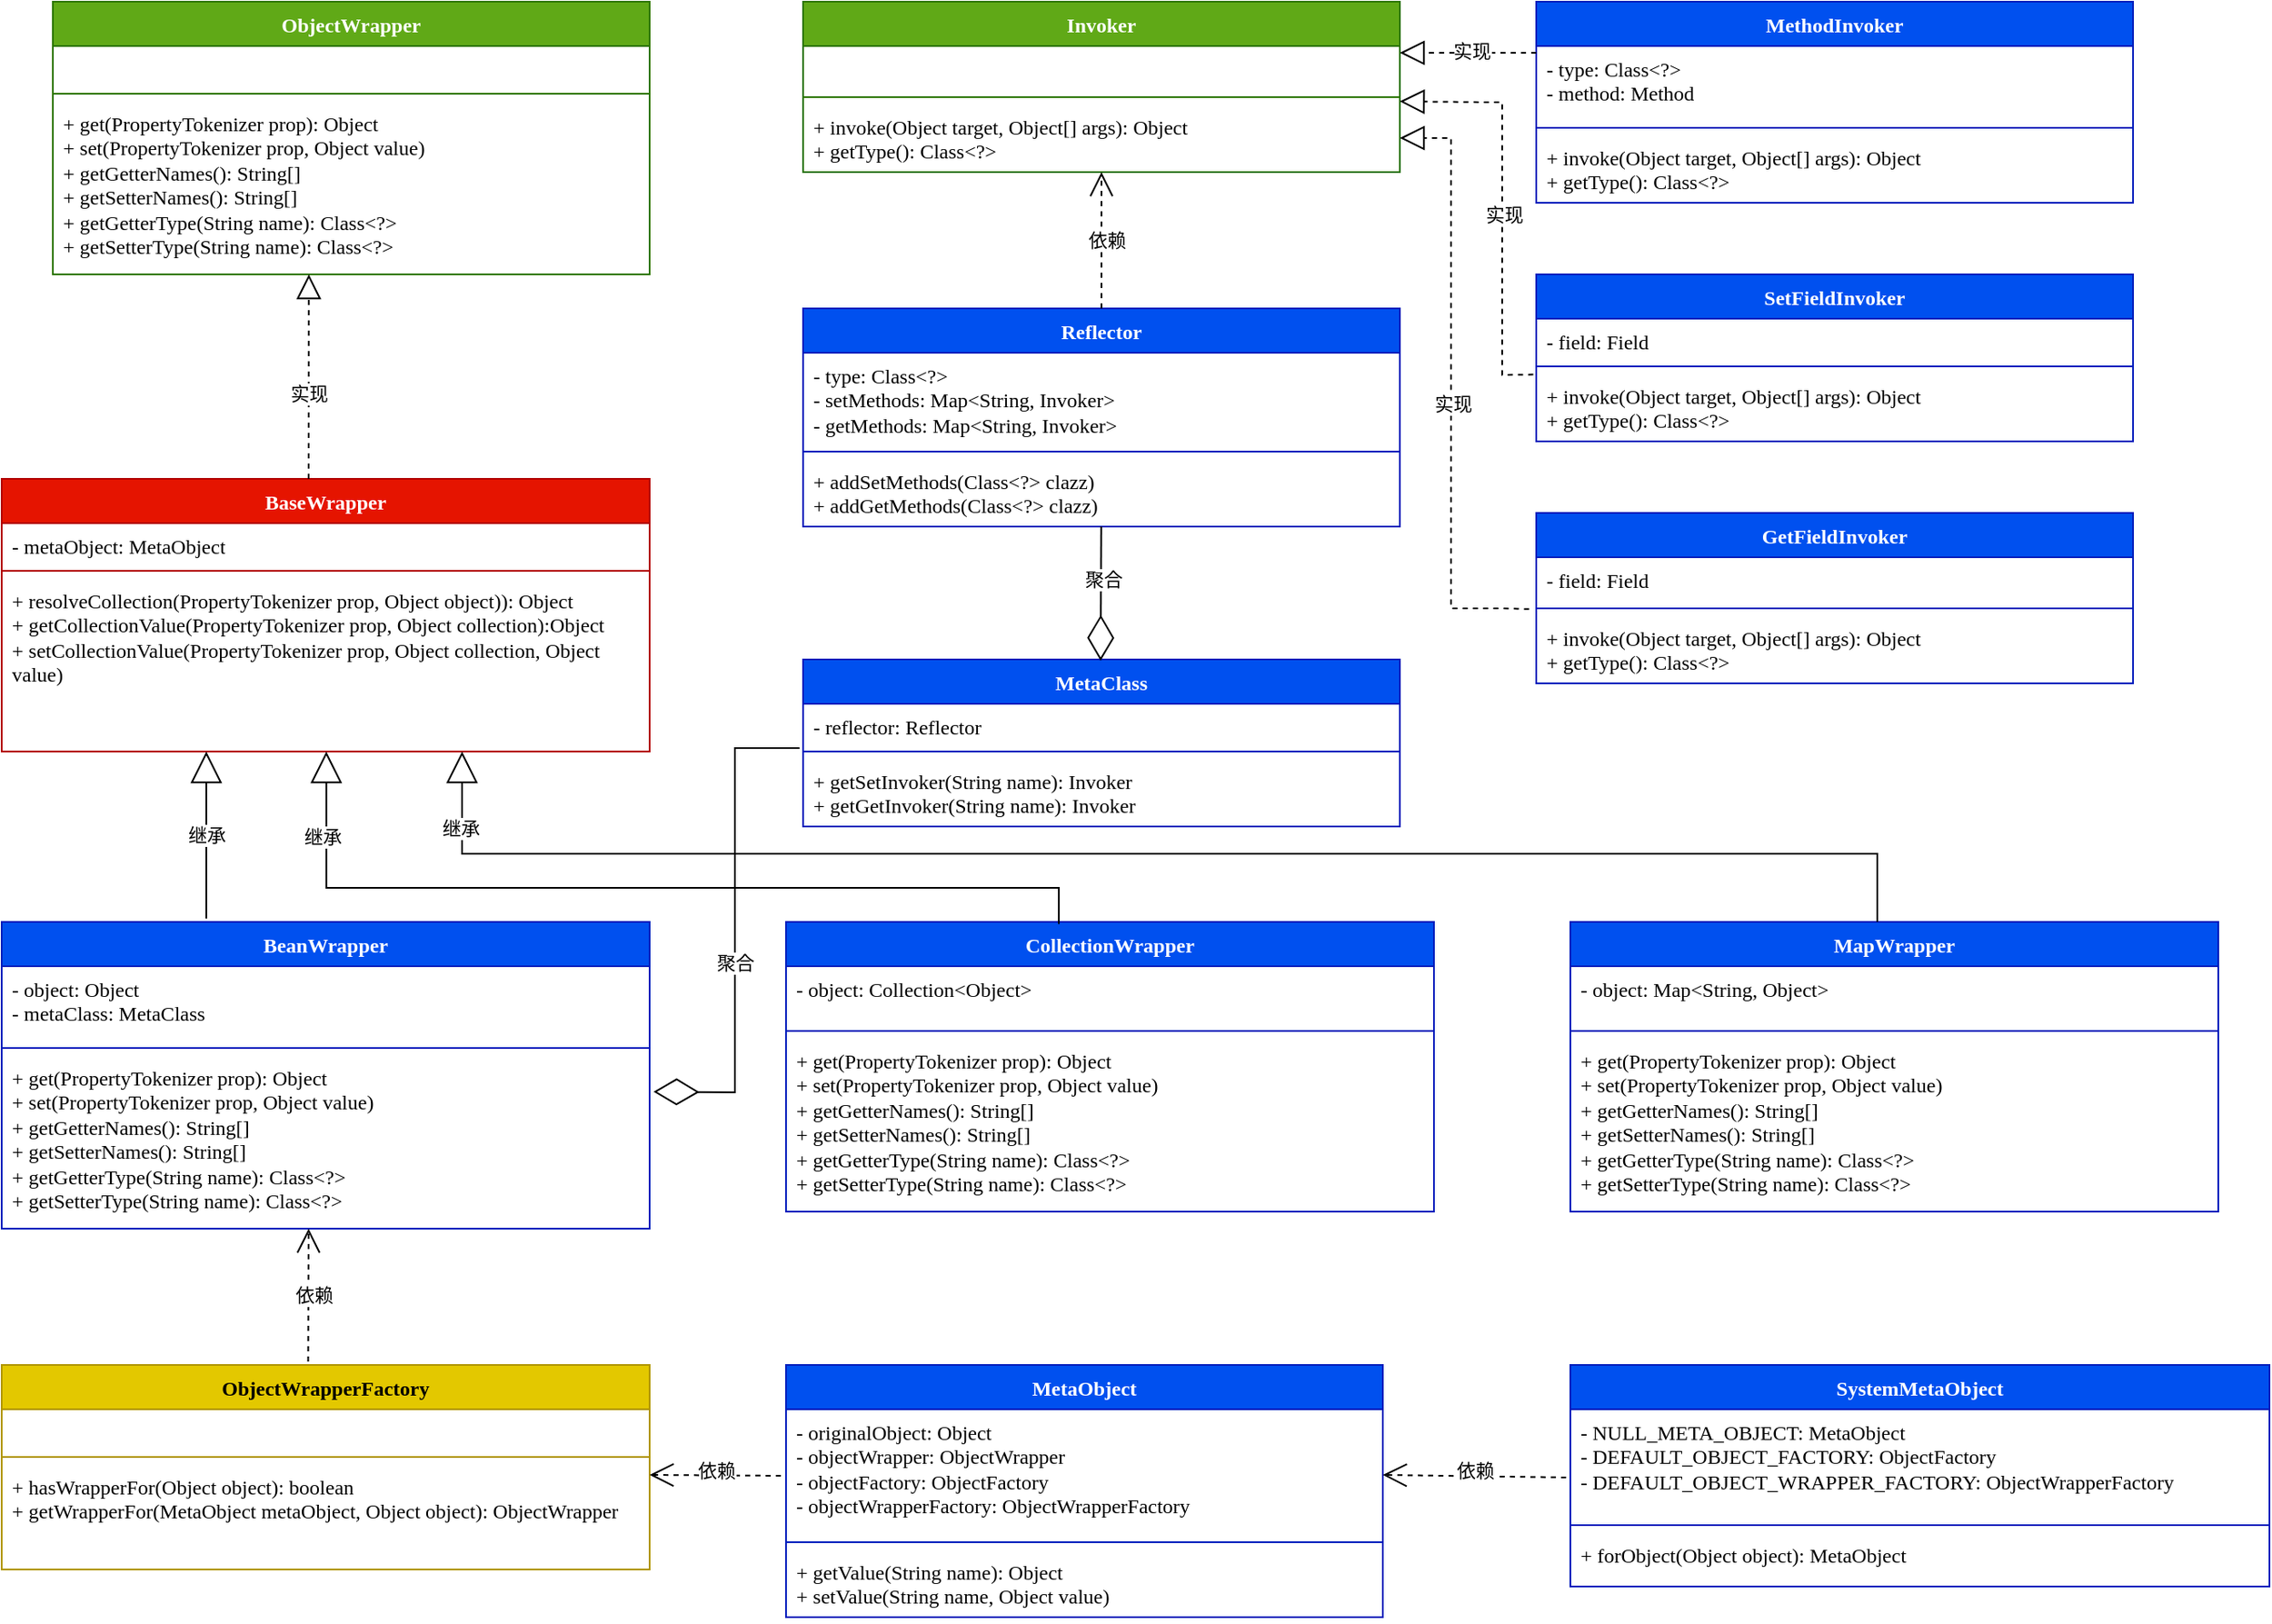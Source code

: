 <mxfile version="23.1.6" type="github">
  <diagram id="C5RBs43oDa-KdzZeNtuy" name="Page-1">
    <mxGraphModel dx="1877" dy="530" grid="1" gridSize="10" guides="1" tooltips="1" connect="1" arrows="1" fold="1" page="1" pageScale="1" pageWidth="827" pageHeight="1169" math="0" shadow="0">
      <root>
        <mxCell id="WIyWlLk6GJQsqaUBKTNV-0" />
        <mxCell id="WIyWlLk6GJQsqaUBKTNV-1" parent="WIyWlLk6GJQsqaUBKTNV-0" />
        <mxCell id="PHTcARnf6AAuARY0Qd6s-0" value="&lt;font face=&quot;Lucida Console&quot;&gt;Invoker&lt;/font&gt;" style="swimlane;fontStyle=1;align=center;verticalAlign=top;childLayout=stackLayout;horizontal=1;startSize=26;horizontalStack=0;resizeParent=1;resizeParentMax=0;resizeLast=0;collapsible=1;marginBottom=0;whiteSpace=wrap;html=1;fillColor=#60a917;fontColor=#ffffff;strokeColor=#2D7600;" vertex="1" parent="WIyWlLk6GJQsqaUBKTNV-1">
          <mxGeometry x="330" y="180" width="350" height="100" as="geometry" />
        </mxCell>
        <mxCell id="PHTcARnf6AAuARY0Qd6s-1" value="&amp;nbsp;" style="text;strokeColor=none;fillColor=none;align=left;verticalAlign=top;spacingLeft=4;spacingRight=4;overflow=hidden;rotatable=0;points=[[0,0.5],[1,0.5]];portConstraint=eastwest;whiteSpace=wrap;html=1;" vertex="1" parent="PHTcARnf6AAuARY0Qd6s-0">
          <mxGeometry y="26" width="350" height="26" as="geometry" />
        </mxCell>
        <mxCell id="PHTcARnf6AAuARY0Qd6s-2" value="" style="line;strokeWidth=1;fillColor=none;align=left;verticalAlign=middle;spacingTop=-1;spacingLeft=3;spacingRight=3;rotatable=0;labelPosition=right;points=[];portConstraint=eastwest;strokeColor=inherit;" vertex="1" parent="PHTcARnf6AAuARY0Qd6s-0">
          <mxGeometry y="52" width="350" height="8" as="geometry" />
        </mxCell>
        <mxCell id="PHTcARnf6AAuARY0Qd6s-3" value="&lt;font face=&quot;Lucida Console&quot;&gt;+ invoke(Object target, Object[] args): Object&lt;br&gt; + getType(): Class&amp;lt;?&amp;gt;&lt;/font&gt;&lt;font face=&quot;Lucida Console&quot;&gt;&lt;br&gt;&lt;/font&gt;" style="text;strokeColor=none;fillColor=none;align=left;verticalAlign=top;spacingLeft=4;spacingRight=4;overflow=hidden;rotatable=0;points=[[0,0.5],[1,0.5]];portConstraint=eastwest;whiteSpace=wrap;html=1;" vertex="1" parent="PHTcARnf6AAuARY0Qd6s-0">
          <mxGeometry y="60" width="350" height="40" as="geometry" />
        </mxCell>
        <mxCell id="PHTcARnf6AAuARY0Qd6s-4" value="&lt;font face=&quot;Lucida Console&quot;&gt;MethodInvoker&lt;/font&gt;" style="swimlane;fontStyle=1;align=center;verticalAlign=top;childLayout=stackLayout;horizontal=1;startSize=26;horizontalStack=0;resizeParent=1;resizeParentMax=0;resizeLast=0;collapsible=1;marginBottom=0;whiteSpace=wrap;html=1;fillColor=#0050ef;fontColor=#ffffff;strokeColor=#001DBC;" vertex="1" parent="WIyWlLk6GJQsqaUBKTNV-1">
          <mxGeometry x="760" y="180" width="350" height="118" as="geometry" />
        </mxCell>
        <mxCell id="PHTcARnf6AAuARY0Qd6s-5" value="&lt;font face=&quot;Lucida Console&quot;&gt;- type: Class&amp;lt;?&amp;gt;&lt;br&gt;- method: Method&lt;/font&gt;" style="text;strokeColor=none;fillColor=none;align=left;verticalAlign=top;spacingLeft=4;spacingRight=4;overflow=hidden;rotatable=0;points=[[0,0.5],[1,0.5]];portConstraint=eastwest;whiteSpace=wrap;html=1;" vertex="1" parent="PHTcARnf6AAuARY0Qd6s-4">
          <mxGeometry y="26" width="350" height="44" as="geometry" />
        </mxCell>
        <mxCell id="PHTcARnf6AAuARY0Qd6s-6" value="" style="line;strokeWidth=1;fillColor=none;align=left;verticalAlign=middle;spacingTop=-1;spacingLeft=3;spacingRight=3;rotatable=0;labelPosition=right;points=[];portConstraint=eastwest;strokeColor=inherit;" vertex="1" parent="PHTcARnf6AAuARY0Qd6s-4">
          <mxGeometry y="70" width="350" height="8" as="geometry" />
        </mxCell>
        <mxCell id="PHTcARnf6AAuARY0Qd6s-7" value="&lt;font face=&quot;Lucida Console&quot;&gt;+ invoke(Object target, Object[] args): Object&lt;br&gt; + getType(): Class&amp;lt;?&amp;gt;&lt;/font&gt;&lt;font face=&quot;Lucida Console&quot;&gt;&lt;br&gt;&lt;/font&gt;" style="text;strokeColor=none;fillColor=none;align=left;verticalAlign=top;spacingLeft=4;spacingRight=4;overflow=hidden;rotatable=0;points=[[0,0.5],[1,0.5]];portConstraint=eastwest;whiteSpace=wrap;html=1;" vertex="1" parent="PHTcARnf6AAuARY0Qd6s-4">
          <mxGeometry y="78" width="350" height="40" as="geometry" />
        </mxCell>
        <mxCell id="PHTcARnf6AAuARY0Qd6s-9" value="&lt;font face=&quot;Lucida Console&quot;&gt;SetFieldInvoker&lt;/font&gt;" style="swimlane;fontStyle=1;align=center;verticalAlign=top;childLayout=stackLayout;horizontal=1;startSize=26;horizontalStack=0;resizeParent=1;resizeParentMax=0;resizeLast=0;collapsible=1;marginBottom=0;whiteSpace=wrap;html=1;fillColor=#0050ef;fontColor=#ffffff;strokeColor=#001DBC;" vertex="1" parent="WIyWlLk6GJQsqaUBKTNV-1">
          <mxGeometry x="760" y="340" width="350" height="98" as="geometry" />
        </mxCell>
        <mxCell id="PHTcARnf6AAuARY0Qd6s-10" value="&lt;font face=&quot;Lucida Console&quot;&gt;- field: Field&lt;br&gt;&lt;/font&gt;" style="text;strokeColor=none;fillColor=none;align=left;verticalAlign=top;spacingLeft=4;spacingRight=4;overflow=hidden;rotatable=0;points=[[0,0.5],[1,0.5]];portConstraint=eastwest;whiteSpace=wrap;html=1;" vertex="1" parent="PHTcARnf6AAuARY0Qd6s-9">
          <mxGeometry y="26" width="350" height="24" as="geometry" />
        </mxCell>
        <mxCell id="PHTcARnf6AAuARY0Qd6s-11" value="" style="line;strokeWidth=1;fillColor=none;align=left;verticalAlign=middle;spacingTop=-1;spacingLeft=3;spacingRight=3;rotatable=0;labelPosition=right;points=[];portConstraint=eastwest;strokeColor=inherit;" vertex="1" parent="PHTcARnf6AAuARY0Qd6s-9">
          <mxGeometry y="50" width="350" height="8" as="geometry" />
        </mxCell>
        <mxCell id="PHTcARnf6AAuARY0Qd6s-12" value="&lt;font face=&quot;Lucida Console&quot;&gt;+ invoke(Object target, Object[] args): Object&lt;br&gt; + getType(): Class&amp;lt;?&amp;gt;&lt;/font&gt;&lt;font face=&quot;Lucida Console&quot;&gt;&lt;br&gt;&lt;/font&gt;" style="text;strokeColor=none;fillColor=none;align=left;verticalAlign=top;spacingLeft=4;spacingRight=4;overflow=hidden;rotatable=0;points=[[0,0.5],[1,0.5]];portConstraint=eastwest;whiteSpace=wrap;html=1;" vertex="1" parent="PHTcARnf6AAuARY0Qd6s-9">
          <mxGeometry y="58" width="350" height="40" as="geometry" />
        </mxCell>
        <mxCell id="PHTcARnf6AAuARY0Qd6s-14" value="&lt;font face=&quot;Lucida Console&quot;&gt;GetFieldInvoker&lt;/font&gt;" style="swimlane;fontStyle=1;align=center;verticalAlign=top;childLayout=stackLayout;horizontal=1;startSize=26;horizontalStack=0;resizeParent=1;resizeParentMax=0;resizeLast=0;collapsible=1;marginBottom=0;whiteSpace=wrap;html=1;fillColor=#0050ef;fontColor=#ffffff;strokeColor=#001DBC;" vertex="1" parent="WIyWlLk6GJQsqaUBKTNV-1">
          <mxGeometry x="760" y="480" width="350" height="100" as="geometry" />
        </mxCell>
        <mxCell id="PHTcARnf6AAuARY0Qd6s-15" value="&lt;font face=&quot;Lucida Console&quot;&gt;- field: Field&lt;/font&gt;" style="text;strokeColor=none;fillColor=none;align=left;verticalAlign=top;spacingLeft=4;spacingRight=4;overflow=hidden;rotatable=0;points=[[0,0.5],[1,0.5]];portConstraint=eastwest;whiteSpace=wrap;html=1;" vertex="1" parent="PHTcARnf6AAuARY0Qd6s-14">
          <mxGeometry y="26" width="350" height="26" as="geometry" />
        </mxCell>
        <mxCell id="PHTcARnf6AAuARY0Qd6s-16" value="" style="line;strokeWidth=1;fillColor=none;align=left;verticalAlign=middle;spacingTop=-1;spacingLeft=3;spacingRight=3;rotatable=0;labelPosition=right;points=[];portConstraint=eastwest;strokeColor=inherit;" vertex="1" parent="PHTcARnf6AAuARY0Qd6s-14">
          <mxGeometry y="52" width="350" height="8" as="geometry" />
        </mxCell>
        <mxCell id="PHTcARnf6AAuARY0Qd6s-17" value="&lt;font face=&quot;Lucida Console&quot;&gt;+ invoke(Object target, Object[] args): Object&lt;br&gt; + getType(): Class&amp;lt;?&amp;gt;&lt;/font&gt;&lt;font face=&quot;Lucida Console&quot;&gt;&lt;br&gt;&lt;/font&gt;" style="text;strokeColor=none;fillColor=none;align=left;verticalAlign=top;spacingLeft=4;spacingRight=4;overflow=hidden;rotatable=0;points=[[0,0.5],[1,0.5]];portConstraint=eastwest;whiteSpace=wrap;html=1;" vertex="1" parent="PHTcARnf6AAuARY0Qd6s-14">
          <mxGeometry y="60" width="350" height="40" as="geometry" />
        </mxCell>
        <mxCell id="PHTcARnf6AAuARY0Qd6s-19" value="&lt;font face=&quot;Lucida Console&quot;&gt;Reflector&lt;/font&gt;" style="swimlane;fontStyle=1;align=center;verticalAlign=top;childLayout=stackLayout;horizontal=1;startSize=26;horizontalStack=0;resizeParent=1;resizeParentMax=0;resizeLast=0;collapsible=1;marginBottom=0;whiteSpace=wrap;html=1;fillColor=#0050ef;fontColor=#ffffff;strokeColor=#001DBC;" vertex="1" parent="WIyWlLk6GJQsqaUBKTNV-1">
          <mxGeometry x="330" y="360" width="350" height="128" as="geometry" />
        </mxCell>
        <mxCell id="PHTcARnf6AAuARY0Qd6s-20" value="&lt;font face=&quot;Lucida Console&quot;&gt;- type: Class&amp;lt;?&amp;gt;&lt;br style=&quot;border-color: var(--border-color);&quot;&gt;- setMethods: Map&amp;lt;String, Invoker&amp;gt;&lt;br&gt;- getMethods:&amp;nbsp;Map&amp;lt;String, Invoker&amp;gt;&lt;/font&gt;" style="text;strokeColor=none;fillColor=none;align=left;verticalAlign=top;spacingLeft=4;spacingRight=4;overflow=hidden;rotatable=0;points=[[0,0.5],[1,0.5]];portConstraint=eastwest;whiteSpace=wrap;html=1;" vertex="1" parent="PHTcARnf6AAuARY0Qd6s-19">
          <mxGeometry y="26" width="350" height="54" as="geometry" />
        </mxCell>
        <mxCell id="PHTcARnf6AAuARY0Qd6s-21" value="" style="line;strokeWidth=1;fillColor=none;align=left;verticalAlign=middle;spacingTop=-1;spacingLeft=3;spacingRight=3;rotatable=0;labelPosition=right;points=[];portConstraint=eastwest;strokeColor=inherit;" vertex="1" parent="PHTcARnf6AAuARY0Qd6s-19">
          <mxGeometry y="80" width="350" height="8" as="geometry" />
        </mxCell>
        <mxCell id="PHTcARnf6AAuARY0Qd6s-22" value="&lt;font face=&quot;Lucida Console&quot;&gt;+ addSetMethods(Class&amp;lt;?&amp;gt; clazz)&lt;br&gt; +&amp;nbsp;&lt;/font&gt;&lt;font face=&quot;Lucida Console&quot;&gt;addGetMethods(Class&amp;lt;?&amp;gt; clazz)&lt;br&gt;&lt;/font&gt;" style="text;strokeColor=none;fillColor=none;align=left;verticalAlign=top;spacingLeft=4;spacingRight=4;overflow=hidden;rotatable=0;points=[[0,0.5],[1,0.5]];portConstraint=eastwest;whiteSpace=wrap;html=1;" vertex="1" parent="PHTcARnf6AAuARY0Qd6s-19">
          <mxGeometry y="88" width="350" height="40" as="geometry" />
        </mxCell>
        <mxCell id="PHTcARnf6AAuARY0Qd6s-24" value="&lt;font face=&quot;Lucida Console&quot;&gt;MetaClass&lt;/font&gt;" style="swimlane;fontStyle=1;align=center;verticalAlign=top;childLayout=stackLayout;horizontal=1;startSize=26;horizontalStack=0;resizeParent=1;resizeParentMax=0;resizeLast=0;collapsible=1;marginBottom=0;whiteSpace=wrap;html=1;fillColor=#0050ef;fontColor=#ffffff;strokeColor=#001DBC;" vertex="1" parent="WIyWlLk6GJQsqaUBKTNV-1">
          <mxGeometry x="330" y="566" width="350" height="98" as="geometry" />
        </mxCell>
        <mxCell id="PHTcARnf6AAuARY0Qd6s-25" value="&lt;font face=&quot;Lucida Console&quot;&gt;- reflector: Reflector&lt;/font&gt;&lt;font face=&quot;Lucida Console&quot;&gt;&lt;br&gt;&lt;/font&gt;" style="text;strokeColor=none;fillColor=none;align=left;verticalAlign=top;spacingLeft=4;spacingRight=4;overflow=hidden;rotatable=0;points=[[0,0.5],[1,0.5]];portConstraint=eastwest;whiteSpace=wrap;html=1;" vertex="1" parent="PHTcARnf6AAuARY0Qd6s-24">
          <mxGeometry y="26" width="350" height="24" as="geometry" />
        </mxCell>
        <mxCell id="PHTcARnf6AAuARY0Qd6s-26" value="" style="line;strokeWidth=1;fillColor=none;align=left;verticalAlign=middle;spacingTop=-1;spacingLeft=3;spacingRight=3;rotatable=0;labelPosition=right;points=[];portConstraint=eastwest;strokeColor=inherit;" vertex="1" parent="PHTcARnf6AAuARY0Qd6s-24">
          <mxGeometry y="50" width="350" height="8" as="geometry" />
        </mxCell>
        <mxCell id="PHTcARnf6AAuARY0Qd6s-27" value="&lt;font face=&quot;Lucida Console&quot;&gt;+ getSetInvoker(String name): Invoker&lt;br&gt; +&amp;nbsp;&lt;/font&gt;&lt;font face=&quot;Lucida Console&quot;&gt;getGetInvoker(String name): Invoker&lt;br&gt;&lt;/font&gt;" style="text;strokeColor=none;fillColor=none;align=left;verticalAlign=top;spacingLeft=4;spacingRight=4;overflow=hidden;rotatable=0;points=[[0,0.5],[1,0.5]];portConstraint=eastwest;whiteSpace=wrap;html=1;" vertex="1" parent="PHTcARnf6AAuARY0Qd6s-24">
          <mxGeometry y="58" width="350" height="40" as="geometry" />
        </mxCell>
        <mxCell id="PHTcARnf6AAuARY0Qd6s-35" value="&lt;font face=&quot;Lucida Console&quot;&gt;ObjectWrapper&lt;/font&gt;" style="swimlane;fontStyle=1;align=center;verticalAlign=top;childLayout=stackLayout;horizontal=1;startSize=26;horizontalStack=0;resizeParent=1;resizeParentMax=0;resizeLast=0;collapsible=1;marginBottom=0;whiteSpace=wrap;html=1;fillColor=#60a917;fontColor=#ffffff;strokeColor=#2D7600;" vertex="1" parent="WIyWlLk6GJQsqaUBKTNV-1">
          <mxGeometry x="-110" y="180" width="350" height="160" as="geometry" />
        </mxCell>
        <mxCell id="PHTcARnf6AAuARY0Qd6s-36" value="&lt;font face=&quot;Lucida Console&quot;&gt;&amp;nbsp;&lt;/font&gt;" style="text;strokeColor=none;fillColor=none;align=left;verticalAlign=top;spacingLeft=4;spacingRight=4;overflow=hidden;rotatable=0;points=[[0,0.5],[1,0.5]];portConstraint=eastwest;whiteSpace=wrap;html=1;" vertex="1" parent="PHTcARnf6AAuARY0Qd6s-35">
          <mxGeometry y="26" width="350" height="24" as="geometry" />
        </mxCell>
        <mxCell id="PHTcARnf6AAuARY0Qd6s-37" value="" style="line;strokeWidth=1;fillColor=none;align=left;verticalAlign=middle;spacingTop=-1;spacingLeft=3;spacingRight=3;rotatable=0;labelPosition=right;points=[];portConstraint=eastwest;strokeColor=inherit;" vertex="1" parent="PHTcARnf6AAuARY0Qd6s-35">
          <mxGeometry y="50" width="350" height="8" as="geometry" />
        </mxCell>
        <mxCell id="PHTcARnf6AAuARY0Qd6s-38" value="&lt;font face=&quot;Lucida Console&quot;&gt;+ get(PropertyTokenizer prop): Object&lt;br&gt; +&amp;nbsp;&lt;/font&gt;&lt;font face=&quot;Lucida Console&quot;&gt;set(PropertyTokenizer prop, Object value)&lt;br&gt;&lt;/font&gt;&lt;font style=&quot;border-color: var(--border-color);&quot; face=&quot;Lucida Console&quot;&gt;+ getGetterNames(): String[]&lt;br style=&quot;border-color: var(--border-color);&quot;&gt;+&amp;nbsp;&lt;/font&gt;&lt;font style=&quot;border-color: var(--border-color);&quot; face=&quot;Lucida Console&quot;&gt;getSetterNames(): String[]&lt;/font&gt;&lt;font face=&quot;Lucida Console&quot;&gt;&lt;br&gt;&lt;/font&gt;&lt;font style=&quot;border-color: var(--border-color);&quot; face=&quot;Lucida Console&quot;&gt;+ getGetterType(String name): Class&amp;lt;?&amp;gt;&lt;br style=&quot;border-color: var(--border-color);&quot;&gt;+&amp;nbsp;&lt;/font&gt;&lt;font style=&quot;border-color: var(--border-color);&quot; face=&quot;Lucida Console&quot;&gt;getSetterType(String name): Class&amp;lt;?&amp;gt;&lt;/font&gt;&lt;font face=&quot;Lucida Console&quot;&gt;&lt;br&gt;&lt;br&gt;&lt;br&gt;&lt;/font&gt;" style="text;strokeColor=none;fillColor=none;align=left;verticalAlign=top;spacingLeft=4;spacingRight=4;overflow=hidden;rotatable=0;points=[[0,0.5],[1,0.5]];portConstraint=eastwest;whiteSpace=wrap;html=1;" vertex="1" parent="PHTcARnf6AAuARY0Qd6s-35">
          <mxGeometry y="58" width="350" height="102" as="geometry" />
        </mxCell>
        <mxCell id="PHTcARnf6AAuARY0Qd6s-39" value="&lt;font face=&quot;Lucida Console&quot;&gt;BaseWrapper&lt;/font&gt;" style="swimlane;fontStyle=1;align=center;verticalAlign=top;childLayout=stackLayout;horizontal=1;startSize=26;horizontalStack=0;resizeParent=1;resizeParentMax=0;resizeLast=0;collapsible=1;marginBottom=0;whiteSpace=wrap;html=1;fillColor=#e51400;fontColor=#ffffff;strokeColor=#B20000;" vertex="1" parent="WIyWlLk6GJQsqaUBKTNV-1">
          <mxGeometry x="-140" y="460" width="380" height="160" as="geometry" />
        </mxCell>
        <mxCell id="PHTcARnf6AAuARY0Qd6s-40" value="&lt;font face=&quot;Lucida Console&quot;&gt;- metaObject: MetaObject&lt;br&gt;&lt;/font&gt;" style="text;strokeColor=none;fillColor=none;align=left;verticalAlign=top;spacingLeft=4;spacingRight=4;overflow=hidden;rotatable=0;points=[[0,0.5],[1,0.5]];portConstraint=eastwest;whiteSpace=wrap;html=1;" vertex="1" parent="PHTcARnf6AAuARY0Qd6s-39">
          <mxGeometry y="26" width="380" height="24" as="geometry" />
        </mxCell>
        <mxCell id="PHTcARnf6AAuARY0Qd6s-41" value="" style="line;strokeWidth=1;fillColor=none;align=left;verticalAlign=middle;spacingTop=-1;spacingLeft=3;spacingRight=3;rotatable=0;labelPosition=right;points=[];portConstraint=eastwest;strokeColor=inherit;" vertex="1" parent="PHTcARnf6AAuARY0Qd6s-39">
          <mxGeometry y="50" width="380" height="8" as="geometry" />
        </mxCell>
        <mxCell id="PHTcARnf6AAuARY0Qd6s-42" value="&lt;font face=&quot;Lucida Console&quot;&gt;+ resolveCollection(PropertyTokenizer prop, Object object)): Object&lt;br&gt; +&amp;nbsp;&lt;/font&gt;&lt;font face=&quot;Lucida Console&quot;&gt;getCollectionValue(PropertyTokenizer prop, Object collection):Object&lt;br&gt;&lt;/font&gt;&lt;font style=&quot;border-color: var(--border-color);&quot; face=&quot;Lucida Console&quot;&gt;+ setCollectionValue(PropertyTokenizer prop, Object collection, Object value)&lt;/font&gt;&lt;font face=&quot;Lucida Console&quot;&gt;&lt;br&gt;&lt;br&gt;&lt;br&gt;&lt;/font&gt;" style="text;strokeColor=none;fillColor=none;align=left;verticalAlign=top;spacingLeft=4;spacingRight=4;overflow=hidden;rotatable=0;points=[[0,0.5],[1,0.5]];portConstraint=eastwest;whiteSpace=wrap;html=1;" vertex="1" parent="PHTcARnf6AAuARY0Qd6s-39">
          <mxGeometry y="58" width="380" height="102" as="geometry" />
        </mxCell>
        <mxCell id="PHTcARnf6AAuARY0Qd6s-49" value="&lt;font face=&quot;Lucida Console&quot;&gt;BeanWrapper&lt;/font&gt;" style="swimlane;fontStyle=1;align=center;verticalAlign=top;childLayout=stackLayout;horizontal=1;startSize=26;horizontalStack=0;resizeParent=1;resizeParentMax=0;resizeLast=0;collapsible=1;marginBottom=0;whiteSpace=wrap;html=1;fillColor=#0050ef;fontColor=#ffffff;strokeColor=#001DBC;" vertex="1" parent="WIyWlLk6GJQsqaUBKTNV-1">
          <mxGeometry x="-140" y="720" width="380" height="180" as="geometry" />
        </mxCell>
        <mxCell id="PHTcARnf6AAuARY0Qd6s-50" value="&lt;font face=&quot;Lucida Console&quot;&gt;- object: Object&lt;br style=&quot;border-color: var(--border-color);&quot;&gt;- metaClass: MetaClass&lt;br&gt;&lt;/font&gt;" style="text;strokeColor=none;fillColor=none;align=left;verticalAlign=top;spacingLeft=4;spacingRight=4;overflow=hidden;rotatable=0;points=[[0,0.5],[1,0.5]];portConstraint=eastwest;whiteSpace=wrap;html=1;" vertex="1" parent="PHTcARnf6AAuARY0Qd6s-49">
          <mxGeometry y="26" width="380" height="44" as="geometry" />
        </mxCell>
        <mxCell id="PHTcARnf6AAuARY0Qd6s-51" value="" style="line;strokeWidth=1;fillColor=none;align=left;verticalAlign=middle;spacingTop=-1;spacingLeft=3;spacingRight=3;rotatable=0;labelPosition=right;points=[];portConstraint=eastwest;strokeColor=inherit;" vertex="1" parent="PHTcARnf6AAuARY0Qd6s-49">
          <mxGeometry y="70" width="380" height="8" as="geometry" />
        </mxCell>
        <mxCell id="PHTcARnf6AAuARY0Qd6s-52" value="&lt;font face=&quot;Lucida Console&quot;&gt;+ get(PropertyTokenizer prop): Object&lt;br&gt; +&amp;nbsp;&lt;/font&gt;&lt;font face=&quot;Lucida Console&quot;&gt;set(PropertyTokenizer prop, Object value)&lt;br&gt;&lt;/font&gt;&lt;font style=&quot;border-color: var(--border-color);&quot; face=&quot;Lucida Console&quot;&gt;+ getGetterNames(): String[]&lt;br style=&quot;border-color: var(--border-color);&quot;&gt;+&amp;nbsp;&lt;/font&gt;&lt;font style=&quot;border-color: var(--border-color);&quot; face=&quot;Lucida Console&quot;&gt;getSetterNames(): String[]&lt;/font&gt;&lt;font face=&quot;Lucida Console&quot;&gt;&lt;br&gt;&lt;/font&gt;&lt;font style=&quot;border-color: var(--border-color);&quot; face=&quot;Lucida Console&quot;&gt;+ getGetterType(String name): Class&amp;lt;?&amp;gt;&lt;br style=&quot;border-color: var(--border-color);&quot;&gt;+&amp;nbsp;&lt;/font&gt;&lt;font style=&quot;border-color: var(--border-color);&quot; face=&quot;Lucida Console&quot;&gt;getSetterType(String name): Class&amp;lt;?&amp;gt;&lt;/font&gt;&lt;font face=&quot;Lucida Console&quot;&gt;&lt;br&gt;&lt;br&gt;&lt;br&gt;&lt;/font&gt;" style="text;strokeColor=none;fillColor=none;align=left;verticalAlign=top;spacingLeft=4;spacingRight=4;overflow=hidden;rotatable=0;points=[[0,0.5],[1,0.5]];portConstraint=eastwest;whiteSpace=wrap;html=1;" vertex="1" parent="PHTcARnf6AAuARY0Qd6s-49">
          <mxGeometry y="78" width="380" height="102" as="geometry" />
        </mxCell>
        <mxCell id="PHTcARnf6AAuARY0Qd6s-53" value="&lt;font face=&quot;Lucida Console&quot;&gt;CollectionWrapper&lt;/font&gt;" style="swimlane;fontStyle=1;align=center;verticalAlign=top;childLayout=stackLayout;horizontal=1;startSize=26;horizontalStack=0;resizeParent=1;resizeParentMax=0;resizeLast=0;collapsible=1;marginBottom=0;whiteSpace=wrap;html=1;fillColor=#0050ef;fontColor=#ffffff;strokeColor=#001DBC;" vertex="1" parent="WIyWlLk6GJQsqaUBKTNV-1">
          <mxGeometry x="320" y="720" width="380" height="170" as="geometry" />
        </mxCell>
        <mxCell id="PHTcARnf6AAuARY0Qd6s-54" value="&lt;font face=&quot;Lucida Console&quot;&gt;- object: Collection&amp;lt;Object&amp;gt;&lt;br&gt;&lt;/font&gt;" style="text;strokeColor=none;fillColor=none;align=left;verticalAlign=top;spacingLeft=4;spacingRight=4;overflow=hidden;rotatable=0;points=[[0,0.5],[1,0.5]];portConstraint=eastwest;whiteSpace=wrap;html=1;" vertex="1" parent="PHTcARnf6AAuARY0Qd6s-53">
          <mxGeometry y="26" width="380" height="34" as="geometry" />
        </mxCell>
        <mxCell id="PHTcARnf6AAuARY0Qd6s-55" value="" style="line;strokeWidth=1;fillColor=none;align=left;verticalAlign=middle;spacingTop=-1;spacingLeft=3;spacingRight=3;rotatable=0;labelPosition=right;points=[];portConstraint=eastwest;strokeColor=inherit;" vertex="1" parent="PHTcARnf6AAuARY0Qd6s-53">
          <mxGeometry y="60" width="380" height="8" as="geometry" />
        </mxCell>
        <mxCell id="PHTcARnf6AAuARY0Qd6s-56" value="&lt;font face=&quot;Lucida Console&quot;&gt;+ get(PropertyTokenizer prop): Object&lt;br&gt; +&amp;nbsp;&lt;/font&gt;&lt;font face=&quot;Lucida Console&quot;&gt;set(PropertyTokenizer prop, Object value)&lt;br&gt;&lt;/font&gt;&lt;font style=&quot;border-color: var(--border-color);&quot; face=&quot;Lucida Console&quot;&gt;+ getGetterNames(): String[]&lt;br style=&quot;border-color: var(--border-color);&quot;&gt;+&amp;nbsp;&lt;/font&gt;&lt;font style=&quot;border-color: var(--border-color);&quot; face=&quot;Lucida Console&quot;&gt;getSetterNames(): String[]&lt;/font&gt;&lt;font face=&quot;Lucida Console&quot;&gt;&lt;br&gt;&lt;/font&gt;&lt;font style=&quot;border-color: var(--border-color);&quot; face=&quot;Lucida Console&quot;&gt;+ getGetterType(String name): Class&amp;lt;?&amp;gt;&lt;br style=&quot;border-color: var(--border-color);&quot;&gt;+&amp;nbsp;&lt;/font&gt;&lt;font style=&quot;border-color: var(--border-color);&quot; face=&quot;Lucida Console&quot;&gt;getSetterType(String name): Class&amp;lt;?&amp;gt;&lt;/font&gt;&lt;font face=&quot;Lucida Console&quot;&gt;&lt;br&gt;&lt;br&gt;&lt;br&gt;&lt;/font&gt;" style="text;strokeColor=none;fillColor=none;align=left;verticalAlign=top;spacingLeft=4;spacingRight=4;overflow=hidden;rotatable=0;points=[[0,0.5],[1,0.5]];portConstraint=eastwest;whiteSpace=wrap;html=1;" vertex="1" parent="PHTcARnf6AAuARY0Qd6s-53">
          <mxGeometry y="68" width="380" height="102" as="geometry" />
        </mxCell>
        <mxCell id="PHTcARnf6AAuARY0Qd6s-59" value="&lt;font face=&quot;Lucida Console&quot;&gt;MapWrapper&lt;/font&gt;" style="swimlane;fontStyle=1;align=center;verticalAlign=top;childLayout=stackLayout;horizontal=1;startSize=26;horizontalStack=0;resizeParent=1;resizeParentMax=0;resizeLast=0;collapsible=1;marginBottom=0;whiteSpace=wrap;html=1;fillColor=#0050ef;fontColor=#ffffff;strokeColor=#001DBC;" vertex="1" parent="WIyWlLk6GJQsqaUBKTNV-1">
          <mxGeometry x="780" y="720" width="380" height="170" as="geometry" />
        </mxCell>
        <mxCell id="PHTcARnf6AAuARY0Qd6s-60" value="&lt;font face=&quot;Lucida Console&quot;&gt;- object: Map&amp;lt;String, Object&amp;gt;&lt;br&gt;&lt;/font&gt;" style="text;strokeColor=none;fillColor=none;align=left;verticalAlign=top;spacingLeft=4;spacingRight=4;overflow=hidden;rotatable=0;points=[[0,0.5],[1,0.5]];portConstraint=eastwest;whiteSpace=wrap;html=1;" vertex="1" parent="PHTcARnf6AAuARY0Qd6s-59">
          <mxGeometry y="26" width="380" height="34" as="geometry" />
        </mxCell>
        <mxCell id="PHTcARnf6AAuARY0Qd6s-61" value="" style="line;strokeWidth=1;fillColor=none;align=left;verticalAlign=middle;spacingTop=-1;spacingLeft=3;spacingRight=3;rotatable=0;labelPosition=right;points=[];portConstraint=eastwest;strokeColor=inherit;" vertex="1" parent="PHTcARnf6AAuARY0Qd6s-59">
          <mxGeometry y="60" width="380" height="8" as="geometry" />
        </mxCell>
        <mxCell id="PHTcARnf6AAuARY0Qd6s-62" value="&lt;font face=&quot;Lucida Console&quot;&gt;+ get(PropertyTokenizer prop): Object&lt;br&gt; +&amp;nbsp;&lt;/font&gt;&lt;font face=&quot;Lucida Console&quot;&gt;set(PropertyTokenizer prop, Object value)&lt;br&gt;&lt;/font&gt;&lt;font style=&quot;border-color: var(--border-color);&quot; face=&quot;Lucida Console&quot;&gt;+ getGetterNames(): String[]&lt;br style=&quot;border-color: var(--border-color);&quot;&gt;+&amp;nbsp;&lt;/font&gt;&lt;font style=&quot;border-color: var(--border-color);&quot; face=&quot;Lucida Console&quot;&gt;getSetterNames(): String[]&lt;/font&gt;&lt;font face=&quot;Lucida Console&quot;&gt;&lt;br&gt;&lt;/font&gt;&lt;font style=&quot;border-color: var(--border-color);&quot; face=&quot;Lucida Console&quot;&gt;+ getGetterType(String name): Class&amp;lt;?&amp;gt;&lt;br style=&quot;border-color: var(--border-color);&quot;&gt;+&amp;nbsp;&lt;/font&gt;&lt;font style=&quot;border-color: var(--border-color);&quot; face=&quot;Lucida Console&quot;&gt;getSetterType(String name): Class&amp;lt;?&amp;gt;&lt;/font&gt;&lt;font face=&quot;Lucida Console&quot;&gt;&lt;br&gt;&lt;br&gt;&lt;br&gt;&lt;/font&gt;" style="text;strokeColor=none;fillColor=none;align=left;verticalAlign=top;spacingLeft=4;spacingRight=4;overflow=hidden;rotatable=0;points=[[0,0.5],[1,0.5]];portConstraint=eastwest;whiteSpace=wrap;html=1;" vertex="1" parent="PHTcARnf6AAuARY0Qd6s-59">
          <mxGeometry y="68" width="380" height="102" as="geometry" />
        </mxCell>
        <mxCell id="PHTcARnf6AAuARY0Qd6s-64" value="&lt;font face=&quot;Lucida Console&quot;&gt;ObjectWrapperFactory&lt;/font&gt;" style="swimlane;fontStyle=1;align=center;verticalAlign=top;childLayout=stackLayout;horizontal=1;startSize=26;horizontalStack=0;resizeParent=1;resizeParentMax=0;resizeLast=0;collapsible=1;marginBottom=0;whiteSpace=wrap;html=1;fillColor=#e3c800;fontColor=#000000;strokeColor=#B09500;" vertex="1" parent="WIyWlLk6GJQsqaUBKTNV-1">
          <mxGeometry x="-140" y="980" width="380" height="120" as="geometry" />
        </mxCell>
        <mxCell id="PHTcARnf6AAuARY0Qd6s-65" value="&lt;font face=&quot;Lucida Console&quot;&gt;&amp;nbsp;&lt;br&gt;&lt;/font&gt;" style="text;strokeColor=none;fillColor=none;align=left;verticalAlign=top;spacingLeft=4;spacingRight=4;overflow=hidden;rotatable=0;points=[[0,0.5],[1,0.5]];portConstraint=eastwest;whiteSpace=wrap;html=1;" vertex="1" parent="PHTcARnf6AAuARY0Qd6s-64">
          <mxGeometry y="26" width="380" height="24" as="geometry" />
        </mxCell>
        <mxCell id="PHTcARnf6AAuARY0Qd6s-66" value="" style="line;strokeWidth=1;fillColor=none;align=left;verticalAlign=middle;spacingTop=-1;spacingLeft=3;spacingRight=3;rotatable=0;labelPosition=right;points=[];portConstraint=eastwest;strokeColor=inherit;" vertex="1" parent="PHTcARnf6AAuARY0Qd6s-64">
          <mxGeometry y="50" width="380" height="8" as="geometry" />
        </mxCell>
        <mxCell id="PHTcARnf6AAuARY0Qd6s-67" value="&lt;font face=&quot;Lucida Console&quot;&gt;+ hasWrapperFor(Object object): boolean&lt;br&gt; +&amp;nbsp;&lt;/font&gt;&lt;font face=&quot;Lucida Console&quot;&gt;getWrapperFor(MetaObject metaObject, Object object): ObjectWrapper&lt;/font&gt;&lt;font face=&quot;Lucida Console&quot;&gt;&lt;br&gt;&lt;br&gt;&lt;br&gt;&lt;/font&gt;" style="text;strokeColor=none;fillColor=none;align=left;verticalAlign=top;spacingLeft=4;spacingRight=4;overflow=hidden;rotatable=0;points=[[0,0.5],[1,0.5]];portConstraint=eastwest;whiteSpace=wrap;html=1;" vertex="1" parent="PHTcARnf6AAuARY0Qd6s-64">
          <mxGeometry y="58" width="380" height="62" as="geometry" />
        </mxCell>
        <mxCell id="PHTcARnf6AAuARY0Qd6s-69" value="&lt;font face=&quot;Lucida Console&quot;&gt;MetaObject&lt;/font&gt;" style="swimlane;fontStyle=1;align=center;verticalAlign=top;childLayout=stackLayout;horizontal=1;startSize=26;horizontalStack=0;resizeParent=1;resizeParentMax=0;resizeLast=0;collapsible=1;marginBottom=0;whiteSpace=wrap;html=1;fillColor=#0050ef;fontColor=#ffffff;strokeColor=#001DBC;" vertex="1" parent="WIyWlLk6GJQsqaUBKTNV-1">
          <mxGeometry x="320" y="980" width="350" height="148" as="geometry" />
        </mxCell>
        <mxCell id="PHTcARnf6AAuARY0Qd6s-70" value="&lt;font face=&quot;Lucida Console&quot;&gt;-&amp;nbsp;originalObject&lt;span style=&quot;background-color: initial;&quot;&gt;: Object&lt;/span&gt;&lt;br&gt;&lt;/font&gt;&lt;font face=&quot;Lucida Console&quot;&gt;- objectWrapper: ObjectWrapper&lt;br&gt;- objectFactory: ObjectFactory&lt;br&gt;- objectWrapperFactory: ObjectWrapperFactory&lt;br&gt;&lt;/font&gt;" style="text;strokeColor=none;fillColor=none;align=left;verticalAlign=top;spacingLeft=4;spacingRight=4;overflow=hidden;rotatable=0;points=[[0,0.5],[1,0.5]];portConstraint=eastwest;whiteSpace=wrap;html=1;" vertex="1" parent="PHTcARnf6AAuARY0Qd6s-69">
          <mxGeometry y="26" width="350" height="74" as="geometry" />
        </mxCell>
        <mxCell id="PHTcARnf6AAuARY0Qd6s-71" value="" style="line;strokeWidth=1;fillColor=none;align=left;verticalAlign=middle;spacingTop=-1;spacingLeft=3;spacingRight=3;rotatable=0;labelPosition=right;points=[];portConstraint=eastwest;strokeColor=inherit;" vertex="1" parent="PHTcARnf6AAuARY0Qd6s-69">
          <mxGeometry y="100" width="350" height="8" as="geometry" />
        </mxCell>
        <mxCell id="PHTcARnf6AAuARY0Qd6s-72" value="&lt;font face=&quot;Lucida Console&quot;&gt;+ getValue(String name): Object&lt;br&gt; +&amp;nbsp;&lt;/font&gt;&lt;font face=&quot;Lucida Console&quot;&gt;setValue(String name, Object value)&lt;br&gt;&lt;/font&gt;" style="text;strokeColor=none;fillColor=none;align=left;verticalAlign=top;spacingLeft=4;spacingRight=4;overflow=hidden;rotatable=0;points=[[0,0.5],[1,0.5]];portConstraint=eastwest;whiteSpace=wrap;html=1;" vertex="1" parent="PHTcARnf6AAuARY0Qd6s-69">
          <mxGeometry y="108" width="350" height="40" as="geometry" />
        </mxCell>
        <mxCell id="PHTcARnf6AAuARY0Qd6s-73" value="&lt;font face=&quot;Lucida Console&quot;&gt;SystemMetaObject&lt;/font&gt;" style="swimlane;fontStyle=1;align=center;verticalAlign=top;childLayout=stackLayout;horizontal=1;startSize=26;horizontalStack=0;resizeParent=1;resizeParentMax=0;resizeLast=0;collapsible=1;marginBottom=0;whiteSpace=wrap;html=1;fillColor=#0050ef;fontColor=#ffffff;strokeColor=#001DBC;" vertex="1" parent="WIyWlLk6GJQsqaUBKTNV-1">
          <mxGeometry x="780" y="980" width="410" height="130" as="geometry" />
        </mxCell>
        <mxCell id="PHTcARnf6AAuARY0Qd6s-74" value="&lt;font face=&quot;Lucida Console&quot;&gt;-&amp;nbsp;&lt;span style=&quot;background-color: initial;&quot;&gt;NULL_META_OBJECT: MetaObject&lt;/span&gt;&lt;/font&gt;&lt;font face=&quot;Lucida Console&quot;&gt;&lt;br&gt;- DEFAULT_OBJECT_FACTORY: ObjectFactory&lt;br&gt;- DEFAULT_OBJECT_WRAPPER_FACTORY: ObjectWrapperFactory&lt;br&gt;&lt;/font&gt;" style="text;strokeColor=none;fillColor=none;align=left;verticalAlign=top;spacingLeft=4;spacingRight=4;overflow=hidden;rotatable=0;points=[[0,0.5],[1,0.5]];portConstraint=eastwest;whiteSpace=wrap;html=1;" vertex="1" parent="PHTcARnf6AAuARY0Qd6s-73">
          <mxGeometry y="26" width="410" height="64" as="geometry" />
        </mxCell>
        <mxCell id="PHTcARnf6AAuARY0Qd6s-75" value="" style="line;strokeWidth=1;fillColor=none;align=left;verticalAlign=middle;spacingTop=-1;spacingLeft=3;spacingRight=3;rotatable=0;labelPosition=right;points=[];portConstraint=eastwest;strokeColor=inherit;" vertex="1" parent="PHTcARnf6AAuARY0Qd6s-73">
          <mxGeometry y="90" width="410" height="8" as="geometry" />
        </mxCell>
        <mxCell id="PHTcARnf6AAuARY0Qd6s-76" value="&lt;font face=&quot;Lucida Console&quot;&gt;+ forObject(Object object): MetaObject&lt;/font&gt;&lt;font face=&quot;Lucida Console&quot;&gt;&lt;br&gt;&lt;/font&gt;" style="text;strokeColor=none;fillColor=none;align=left;verticalAlign=top;spacingLeft=4;spacingRight=4;overflow=hidden;rotatable=0;points=[[0,0.5],[1,0.5]];portConstraint=eastwest;whiteSpace=wrap;html=1;" vertex="1" parent="PHTcARnf6AAuARY0Qd6s-73">
          <mxGeometry y="98" width="410" height="32" as="geometry" />
        </mxCell>
        <mxCell id="PHTcARnf6AAuARY0Qd6s-78" value="" style="endArrow=diamondThin;endFill=0;endSize=24;html=1;rounded=0;entryX=0.469;entryY=0.008;entryDx=0;entryDy=0;entryPerimeter=0;" edge="1" parent="WIyWlLk6GJQsqaUBKTNV-1">
          <mxGeometry width="160" relative="1" as="geometry">
            <mxPoint x="504.85" y="488" as="sourcePoint" />
            <mxPoint x="504.5" y="566.784" as="targetPoint" />
          </mxGeometry>
        </mxCell>
        <mxCell id="PHTcARnf6AAuARY0Qd6s-79" value="聚合" style="edgeLabel;html=1;align=center;verticalAlign=middle;resizable=0;points=[];" vertex="1" connectable="0" parent="PHTcARnf6AAuARY0Qd6s-78">
          <mxGeometry x="-0.208" y="1" relative="1" as="geometry">
            <mxPoint as="offset" />
          </mxGeometry>
        </mxCell>
        <mxCell id="PHTcARnf6AAuARY0Qd6s-80" value="继承" style="endArrow=block;endSize=16;endFill=0;html=1;rounded=0;entryX=0.473;entryY=0.98;entryDx=0;entryDy=0;entryPerimeter=0;exitX=0.473;exitY=-0.011;exitDx=0;exitDy=0;exitPerimeter=0;" edge="1" parent="WIyWlLk6GJQsqaUBKTNV-1">
          <mxGeometry width="160" relative="1" as="geometry">
            <mxPoint x="-20.0" y="718.02" as="sourcePoint" />
            <mxPoint x="-20.0" y="620" as="targetPoint" />
          </mxGeometry>
        </mxCell>
        <mxCell id="PHTcARnf6AAuARY0Qd6s-81" value="" style="endArrow=block;dashed=1;endFill=0;endSize=12;html=1;rounded=0;entryX=0.429;entryY=1;entryDx=0;entryDy=0;entryPerimeter=0;" edge="1" parent="WIyWlLk6GJQsqaUBKTNV-1" target="PHTcARnf6AAuARY0Qd6s-38">
          <mxGeometry width="160" relative="1" as="geometry">
            <mxPoint x="40" y="460" as="sourcePoint" />
            <mxPoint x="-80" y="680" as="targetPoint" />
          </mxGeometry>
        </mxCell>
        <mxCell id="PHTcARnf6AAuARY0Qd6s-82" value="实现" style="edgeLabel;html=1;align=center;verticalAlign=middle;resizable=0;points=[];" vertex="1" connectable="0" parent="PHTcARnf6AAuARY0Qd6s-81">
          <mxGeometry x="-0.163" relative="1" as="geometry">
            <mxPoint as="offset" />
          </mxGeometry>
        </mxCell>
        <mxCell id="PHTcARnf6AAuARY0Qd6s-83" value="" style="endArrow=block;dashed=1;endFill=0;endSize=12;html=1;rounded=0;" edge="1" parent="WIyWlLk6GJQsqaUBKTNV-1">
          <mxGeometry width="160" relative="1" as="geometry">
            <mxPoint x="760" y="210" as="sourcePoint" />
            <mxPoint x="680" y="210" as="targetPoint" />
          </mxGeometry>
        </mxCell>
        <mxCell id="PHTcARnf6AAuARY0Qd6s-84" value="实现" style="edgeLabel;html=1;align=center;verticalAlign=middle;resizable=0;points=[];" vertex="1" connectable="0" parent="PHTcARnf6AAuARY0Qd6s-83">
          <mxGeometry x="-0.055" y="-1" relative="1" as="geometry">
            <mxPoint as="offset" />
          </mxGeometry>
        </mxCell>
        <mxCell id="PHTcARnf6AAuARY0Qd6s-85" value="" style="endArrow=block;dashed=1;endFill=0;endSize=12;html=1;rounded=0;exitX=-0.005;exitY=0.02;exitDx=0;exitDy=0;exitPerimeter=0;" edge="1" parent="WIyWlLk6GJQsqaUBKTNV-1" source="PHTcARnf6AAuARY0Qd6s-12">
          <mxGeometry width="160" relative="1" as="geometry">
            <mxPoint x="760" y="238.5" as="sourcePoint" />
            <mxPoint x="680" y="238.5" as="targetPoint" />
            <Array as="points">
              <mxPoint x="740" y="399" />
              <mxPoint x="740" y="320" />
              <mxPoint x="740" y="280" />
              <mxPoint x="740" y="239" />
              <mxPoint x="730" y="239" />
            </Array>
          </mxGeometry>
        </mxCell>
        <mxCell id="PHTcARnf6AAuARY0Qd6s-86" value="实现" style="edgeLabel;html=1;align=center;verticalAlign=middle;resizable=0;points=[];" vertex="1" connectable="0" parent="PHTcARnf6AAuARY0Qd6s-85">
          <mxGeometry x="-0.055" y="-1" relative="1" as="geometry">
            <mxPoint as="offset" />
          </mxGeometry>
        </mxCell>
        <mxCell id="PHTcARnf6AAuARY0Qd6s-88" value="" style="endArrow=block;dashed=1;endFill=0;endSize=12;html=1;rounded=0;exitX=-0.012;exitY=-0.09;exitDx=0;exitDy=0;exitPerimeter=0;" edge="1" parent="WIyWlLk6GJQsqaUBKTNV-1" source="PHTcARnf6AAuARY0Qd6s-17">
          <mxGeometry width="160" relative="1" as="geometry">
            <mxPoint x="758" y="420.5" as="sourcePoint" />
            <mxPoint x="680" y="260" as="targetPoint" />
            <Array as="points">
              <mxPoint x="740" y="536" />
              <mxPoint x="710" y="536" />
              <mxPoint x="710" y="480" />
              <mxPoint x="710" y="390" />
              <mxPoint x="710" y="310" />
              <mxPoint x="710" y="260" />
            </Array>
          </mxGeometry>
        </mxCell>
        <mxCell id="PHTcARnf6AAuARY0Qd6s-89" value="实现" style="edgeLabel;html=1;align=center;verticalAlign=middle;resizable=0;points=[];" vertex="1" connectable="0" parent="PHTcARnf6AAuARY0Qd6s-88">
          <mxGeometry x="-0.055" y="-1" relative="1" as="geometry">
            <mxPoint as="offset" />
          </mxGeometry>
        </mxCell>
        <mxCell id="PHTcARnf6AAuARY0Qd6s-90" value="" style="endArrow=block;endSize=16;endFill=0;html=1;rounded=0;entryX=0.473;entryY=0.98;entryDx=0;entryDy=0;entryPerimeter=0;exitX=0.421;exitY=0.007;exitDx=0;exitDy=0;exitPerimeter=0;" edge="1" parent="WIyWlLk6GJQsqaUBKTNV-1" source="PHTcARnf6AAuARY0Qd6s-53">
          <mxGeometry width="160" relative="1" as="geometry">
            <mxPoint x="320.0" y="810.032" as="sourcePoint" />
            <mxPoint x="50.38" y="620" as="targetPoint" />
            <Array as="points">
              <mxPoint x="480" y="700" />
              <mxPoint x="260" y="700" />
              <mxPoint x="50.38" y="700" />
            </Array>
          </mxGeometry>
        </mxCell>
        <mxCell id="PHTcARnf6AAuARY0Qd6s-91" value="继承" style="edgeLabel;html=1;align=center;verticalAlign=middle;resizable=0;points=[];" vertex="1" connectable="0" parent="PHTcARnf6AAuARY0Qd6s-90">
          <mxGeometry x="0.812" y="3" relative="1" as="geometry">
            <mxPoint as="offset" />
          </mxGeometry>
        </mxCell>
        <mxCell id="PHTcARnf6AAuARY0Qd6s-92" value="" style="endArrow=block;endSize=16;endFill=0;html=1;rounded=0;entryX=0.473;entryY=0.98;entryDx=0;entryDy=0;entryPerimeter=0;" edge="1" parent="WIyWlLk6GJQsqaUBKTNV-1">
          <mxGeometry width="160" relative="1" as="geometry">
            <mxPoint x="960" y="720" as="sourcePoint" />
            <mxPoint x="130" y="620" as="targetPoint" />
            <Array as="points">
              <mxPoint x="960" y="680" />
              <mxPoint x="340" y="680" />
              <mxPoint x="130" y="680" />
            </Array>
          </mxGeometry>
        </mxCell>
        <mxCell id="PHTcARnf6AAuARY0Qd6s-94" value="继承" style="edgeLabel;html=1;align=center;verticalAlign=middle;resizable=0;points=[];" vertex="1" connectable="0" parent="PHTcARnf6AAuARY0Qd6s-92">
          <mxGeometry x="0.904" y="1" relative="1" as="geometry">
            <mxPoint as="offset" />
          </mxGeometry>
        </mxCell>
        <mxCell id="PHTcARnf6AAuARY0Qd6s-95" value="" style="endArrow=diamondThin;endFill=0;endSize=24;html=1;rounded=0;entryX=1.006;entryY=0.212;entryDx=0;entryDy=0;entryPerimeter=0;exitX=-0.006;exitY=1.083;exitDx=0;exitDy=0;exitPerimeter=0;" edge="1" parent="WIyWlLk6GJQsqaUBKTNV-1" source="PHTcARnf6AAuARY0Qd6s-25" target="PHTcARnf6AAuARY0Qd6s-52">
          <mxGeometry width="160" relative="1" as="geometry">
            <mxPoint x="290.5" y="780" as="sourcePoint" />
            <mxPoint x="290" y="859" as="targetPoint" />
            <Array as="points">
              <mxPoint x="290" y="618" />
              <mxPoint x="290" y="720" />
              <mxPoint x="290" y="820" />
            </Array>
          </mxGeometry>
        </mxCell>
        <mxCell id="PHTcARnf6AAuARY0Qd6s-97" value="聚合" style="edgeLabel;html=1;align=center;verticalAlign=middle;resizable=0;points=[];" vertex="1" connectable="0" parent="PHTcARnf6AAuARY0Qd6s-95">
          <mxGeometry x="0.144" relative="1" as="geometry">
            <mxPoint y="-1" as="offset" />
          </mxGeometry>
        </mxCell>
        <mxCell id="PHTcARnf6AAuARY0Qd6s-98" value="依赖" style="endArrow=open;endSize=12;dashed=1;html=1;rounded=0;exitX=0.5;exitY=0;exitDx=0;exitDy=0;" edge="1" parent="WIyWlLk6GJQsqaUBKTNV-1" source="PHTcARnf6AAuARY0Qd6s-19">
          <mxGeometry x="-0.004" y="-3" width="160" relative="1" as="geometry">
            <mxPoint x="520" y="360" as="sourcePoint" />
            <mxPoint x="505" y="280" as="targetPoint" />
            <mxPoint as="offset" />
          </mxGeometry>
        </mxCell>
        <mxCell id="PHTcARnf6AAuARY0Qd6s-99" value="依赖" style="endArrow=open;endSize=12;dashed=1;html=1;rounded=0;exitX=0.473;exitY=-0.017;exitDx=0;exitDy=0;exitPerimeter=0;" edge="1" parent="WIyWlLk6GJQsqaUBKTNV-1" source="PHTcARnf6AAuARY0Qd6s-64">
          <mxGeometry x="-0.004" y="-3" width="160" relative="1" as="geometry">
            <mxPoint x="40" y="970" as="sourcePoint" />
            <mxPoint x="40" y="900" as="targetPoint" />
            <mxPoint as="offset" />
          </mxGeometry>
        </mxCell>
        <mxCell id="PHTcARnf6AAuARY0Qd6s-100" value="依赖" style="endArrow=open;endSize=12;dashed=1;html=1;rounded=0;entryX=1.004;entryY=0.194;entryDx=0;entryDy=0;entryPerimeter=0;" edge="1" parent="WIyWlLk6GJQsqaUBKTNV-1">
          <mxGeometry x="-0.004" y="-3" width="160" relative="1" as="geometry">
            <mxPoint x="317" y="1045" as="sourcePoint" />
            <mxPoint x="240.0" y="1044.498" as="targetPoint" />
            <mxPoint as="offset" />
          </mxGeometry>
        </mxCell>
        <mxCell id="PHTcARnf6AAuARY0Qd6s-101" value="依赖" style="endArrow=open;endSize=12;dashed=1;html=1;rounded=0;exitX=-0.006;exitY=0.625;exitDx=0;exitDy=0;exitPerimeter=0;entryX=1.004;entryY=0.194;entryDx=0;entryDy=0;entryPerimeter=0;" edge="1" parent="WIyWlLk6GJQsqaUBKTNV-1" source="PHTcARnf6AAuARY0Qd6s-74">
          <mxGeometry x="-0.004" y="-3" width="160" relative="1" as="geometry">
            <mxPoint x="746" y="1045.5" as="sourcePoint" />
            <mxPoint x="670" y="1044.5" as="targetPoint" />
            <mxPoint as="offset" />
          </mxGeometry>
        </mxCell>
      </root>
    </mxGraphModel>
  </diagram>
</mxfile>
